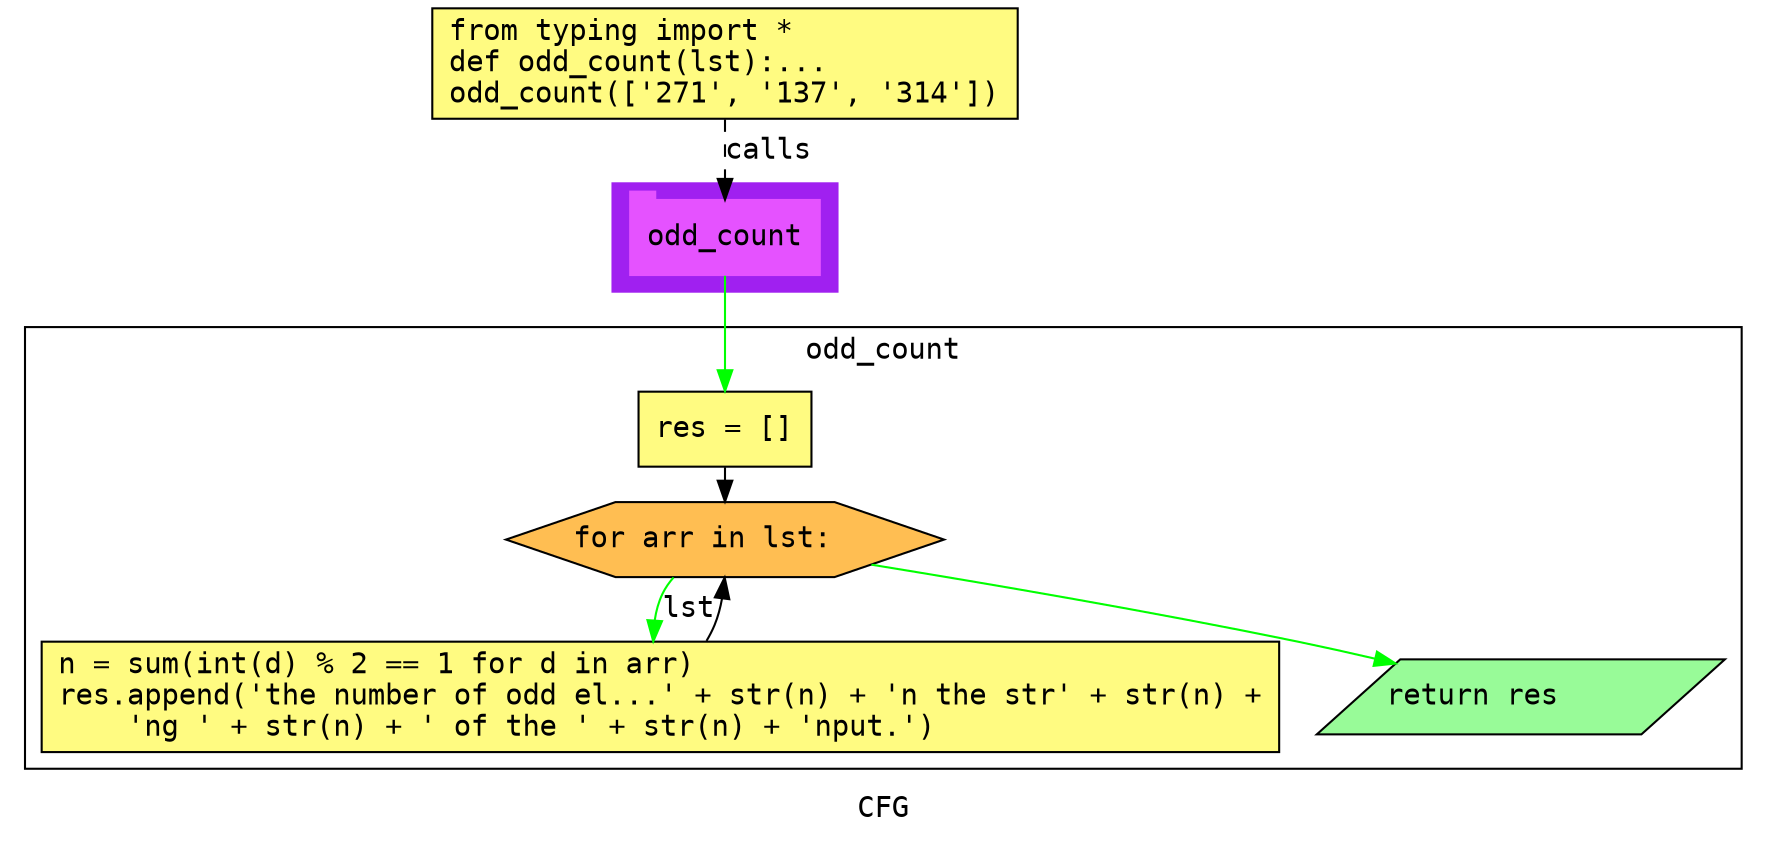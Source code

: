 digraph cluster90CFG {
	graph [bb="0,0,832,396",
		compound=True,
		fontname="DejaVu Sans Mono",
		label=CFG,
		lheight=0.21,
		lp="416,11.5",
		lwidth=0.35,
		pack=False,
		rankdir=TB,
		ranksep=0.02
	];
	node [fontname="DejaVu Sans Mono",
		label="\N"
	];
	edge [fontname="DejaVu Sans Mono"];
	subgraph cluster_1 {
		graph [bb="290,260,398,312",
			color=purple,
			compound=true,
			fontname="DejaVu Sans Mono",
			label="",
			rankdir=TB,
			ranksep=0.02,
			shape=tab,
			style=filled
		];
		node [fontname="DejaVu Sans Mono"];
		edge [fontname="DejaVu Sans Mono"];
		16	[color="#E552FF",
			height=0.5,
			label=odd_count,
			linenum="[20]",
			pos="344,286",
			shape=tab,
			style=filled,
			width=1.2639];
	}
	subgraph cluster0odd_count {
		graph [bb="8,31,824,243",
			compound=True,
			fontname="DejaVu Sans Mono",
			label=odd_count,
			lheight=0.21,
			lp="416,231.5",
			lwidth=1.04,
			pack=False,
			rankdir=TB,
			ranksep=0.02
		];
		node [fontname="DejaVu Sans Mono"];
		edge [fontname="DejaVu Sans Mono"];
		subgraph cluster_5 {
			graph [color=purple,
				compound=true,
				fontname="DejaVu Sans Mono",
				label="",
				rankdir=TB,
				ranksep=0.02,
				shape=tab,
				style=filled
			];
			node [fontname="DejaVu Sans Mono"];
			edge [fontname="DejaVu Sans Mono"];
		}
		3	[fillcolor="#FFFB81",
			height=0.5,
			label="res = []\l",
			linenum="[5]",
			pos="344,194",
			shape=rectangle,
			style="filled,solid",
			width=1.1528];
		4	[fillcolor="#FFBE52",
			height=0.5,
			label="for arr in lst:\l",
			linenum="[6]",
			pos="344,141",
			shape=hexagon,
			style="filled,solid",
			width=2.9186];
		3 -> 4	[color=black,
			pos="e,344,159.25 344,175.73 344,173.66 344,171.5 344,169.32"];
		5	[fillcolor="#FFFB81",
			height=0.73611,
			label="n = sum(int(d) % 2 == 1 for d in arr)\lres.append('the number of odd el...' + str(n) + 'n the str' + str(n) +\l    'ng ' + str(n) + ' \
of the ' + str(n) + 'nput.')\l",
			linenum="[7, 8]",
			pos="313,65.5",
			shape=rectangle,
			style="filled,solid",
			width=8.25];
		4 -> 5	[color=green,
			label=lst,
			lp="322.5,107.5",
			pos="e,306.57,92.184 315.66,122.88 313.41,120.5 311.46,117.88 310,115 308.03,111.1 306.98,106.8 306.55,102.42"];
		6	[fillcolor="#98fb98",
			height=0.5,
			label="return res\l",
			linenum="[18]",
			pos="722,65.5",
			shape=parallelogram,
			style="filled,solid",
			width=2.6206];
		4 -> 6	[color=green,
			pos="e,664.15,81.576 414.62,129.07 470.33,120.11 549.88,106.57 619,92 630.48,89.581 642.62,86.787 654.38,83.956"];
		5 -> 4	[color=black,
			pos="e,343.85,122.75 335.13,92.381 336.61,94.859 337.93,97.415 339,100 340.66,104 341.8,108.41 342.59,112.78"];
	}
	1	[fillcolor="#FFFB81",
		height=0.73611,
		label="from typing import *\ldef odd_count(lst):...\lodd_count(['271', '137', '314'])\l",
		linenum="[1]",
		pos="344,369.5",
		shape=rectangle,
		style="filled,solid",
		width=3.9028];
	1 -> 16	[label=calls,
		lp="365,327.5",
		pos="e,344,304.13 344,342.71 344,333.66 344,323.47 344,314.3",
		style=dashed];
	16 -> 3	[color=green,
		pos="e,344,212.3 344,267.65 344,254.82 344,237.11 344,222.38"];
}
